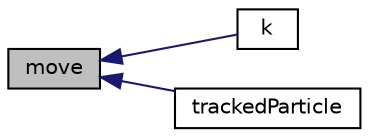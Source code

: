 digraph "move"
{
  bgcolor="transparent";
  edge [fontname="Helvetica",fontsize="10",labelfontname="Helvetica",labelfontsize="10"];
  node [fontname="Helvetica",fontsize="10",shape=record];
  rankdir="LR";
  Node1 [label="move",height=0.2,width=0.4,color="black", fillcolor="grey75", style="filled", fontcolor="black"];
  Node1 -> Node2 [dir="back",color="midnightblue",fontsize="10",style="solid",fontname="Helvetica"];
  Node2 [label="k",height=0.2,width=0.4,color="black",URL="$a02737.html#ae8d32e946c0ca8f79aec3e62fad29dd7",tooltip="Transported label. "];
  Node1 -> Node3 [dir="back",color="midnightblue",fontsize="10",style="solid",fontname="Helvetica"];
  Node3 [label="trackedParticle",height=0.2,width=0.4,color="black",URL="$a02737.html#ab8bfc0bc65311556db918eee018a8d07",tooltip="Construct from Istream. "];
}
